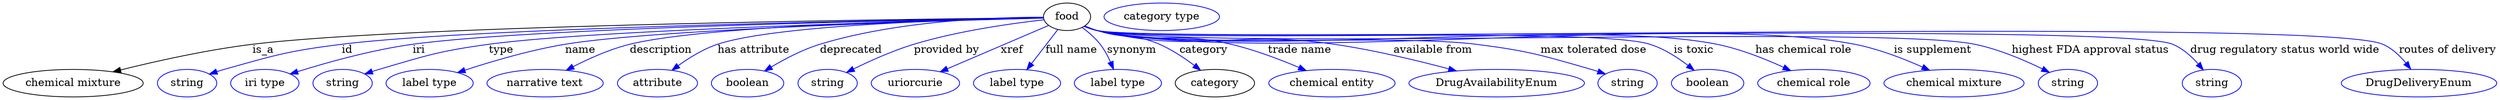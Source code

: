 digraph {
	graph [bb="0,0,3234,123"];
	node [label="\N"];
	food	[height=0.5,
		label=food,
		pos="1379,105",
		width=0.84854];
	"chemical mixture"	[height=0.5,
		pos="90.992,18",
		width=2.5276];
	food -> "chemical mixture"	[label=is_a,
		lp="336.99,61.5",
		pos="e,142.6,32.905 1348.4,103.73 1197.2,102.26 529.17,94.426 322.99,69 264.51,61.788 198.97,47.031 152.51,35.409"];
	id	[color=blue,
		height=0.5,
		label=string,
		pos="237.99,18",
		width=1.0652];
	food -> id	[color=blue,
		label=id,
		lp="445.99,61.5",
		pos="e,266.99,29.941 1348.5,103.58 1208,101.55 621.08,91.848 438.99,69 369.97,60.339 352.92,54.984 285.99,36 282.89,35.119 279.69,34.144 \
276.5,33.12",
		style=solid];
	iri	[color=blue,
		height=0.5,
		label="iri type",
		pos="338.99,18",
		width=1.2277];
	food -> iri	[color=blue,
		label=iri,
		lp="538.99,61.5",
		pos="e,371.82,30.059 1348.5,103.53 1216.4,101.38 693.72,91.598 530.99,69 478.69,61.737 420.18,45.243 381.65,33.177",
		style=solid];
	type	[color=blue,
		height=0.5,
		label=string,
		pos="439.99,18",
		width=1.0652];
	food -> type	[color=blue,
		label=type,
		lp="644.99,61.5",
		pos="e,468.65,29.975 1348.4,103.31 1225.9,100.46 771.51,88.719 628.99,69 564.81,60.12 549.12,54.385 486.99,36 484.09,35.141 481.11,34.201 \
478.12,33.218",
		style=solid];
	name	[color=blue,
		height=0.5,
		label="label type",
		pos="552.99,18",
		width=1.5707];
	food -> name	[color=blue,
		label=name,
		lp="747.99,61.5",
		pos="e,589.31,31.971 1348.3,103.26 1236.2,100.43 849.67,89.386 727.99,69 683.46,61.539 634.12,46.829 599.21,35.287",
		style=solid];
	description	[color=blue,
		height=0.5,
		label="narrative text",
		pos="702.99,18",
		width=2.0943];
	food -> description	[color=blue,
		label=description,
		lp="852.49,61.5",
		pos="e,730.18,34.905 1348.3,103.59 1245.6,101.97 914.94,94.835 811.99,69 786.6,62.628 759.86,50.453 739.21,39.712",
		style=solid];
	"has attribute"	[color=blue,
		height=0.5,
		label=attribute,
		pos="847.99,18",
		width=1.4443];
	food -> "has attribute"	[color=blue,
		label="has attribute",
		lp="972.99,61.5",
		pos="e,866.8,34.866 1348.3,103.57 1259.6,102.03 1004.6,95.366 925.99,69 907.68,62.859 889.39,51.478 875.12,41.124",
		style=solid];
	deprecated	[color=blue,
		height=0.5,
		label=boolean,
		pos="964.99,18",
		width=1.2999];
	food -> deprecated	[color=blue,
		label=deprecated,
		lp="1098.5,61.5",
		pos="e,987.22,34.13 1348.1,104.51 1290,104.64 1160.8,100.91 1058,69 1036.1,62.198 1013.4,50.093 995.86,39.497",
		style=solid];
	"provided by"	[color=blue,
		height=0.5,
		label=string,
		pos="1068,18",
		width=1.0652];
	food -> "provided by"	[color=blue,
		label="provided by",
		lp="1222.5,61.5",
		pos="e,1092.7,32.139 1349.1,101.06 1309.7,96.668 1238.5,86.913 1180,69 1152.9,60.695 1123.6,47.485 1101.8,36.729",
		style=solid];
	xref	[color=blue,
		height=0.5,
		label=uriorcurie,
		pos="1182,18",
		width=1.5887];
	food -> xref	[color=blue,
		label=xref,
		lp="1307.5,61.5",
		pos="e,1214.2,32.893 1354.8,93.577 1322.1,79.459 1263.2,54.051 1223.4,36.859",
		style=solid];
	"full name"	[color=blue,
		height=0.5,
		label="label type",
		pos="1314,18",
		width=1.5707];
	food -> "full name"	[color=blue,
		label="full name",
		lp="1384.5,61.5",
		pos="e,1326.7,35.654 1367.1,88.41 1357.5,75.91 1343.9,58.134 1332.9,43.7",
		style=solid];
	synonym	[color=blue,
		height=0.5,
		label="label type",
		pos="1445,18",
		width=1.5707];
	food -> synonym	[color=blue,
		label=synonym,
		lp="1463,61.5",
		pos="e,1439.3,36.279 1398.7,90.999 1406.7,85.008 1415.5,77.369 1422,69 1427.4,62.02 1431.9,53.563 1435.4,45.606",
		style=solid];
	category	[height=0.5,
		pos="1571,18",
		width=1.4263];
	food -> category	[color=blue,
		label=category,
		lp="1556.5,61.5",
		pos="e,1552.4,34.993 1402.2,93.007 1407.3,90.827 1412.8,88.693 1418,87 1453.1,75.579 1465.2,83.796 1499,69 1515.1,61.938 1531.4,51.051 \
1544.3,41.236",
		style=solid];
	"trade name"	[color=blue,
		height=0.5,
		label="chemical entity",
		pos="1722,18",
		width=2.2748];
	food -> "trade name"	[color=blue,
		label="trade name",
		lp="1681,61.5",
		pos="e,1688.8,34.56 1401.7,92.722 1406.9,90.505 1412.6,88.427 1418,87 1493.2,67.233 1516.4,87.112 1592,69 1622.1,61.782 1654.7,49.264 \
1679.6,38.559",
		style=solid];
	"available from"	[color=blue,
		height=0.5,
		label=DrugAvailabilityEnum,
		pos="1936,18",
		width=3.1594];
	food -> "available from"	[color=blue,
		label="available from",
		lp="1853.5,61.5",
		pos="e,1883.8,34.114 1401.6,92.542 1406.9,90.334 1412.5,88.306 1418,87 1551.4,55.109 1590.3,88.957 1726,69 1776.5,61.577 1832.6,47.916 \
1874.1,36.747",
		style=solid];
	"max tolerated dose"	[color=blue,
		height=0.5,
		label=string,
		pos="2106,18",
		width=1.0652];
	food -> "max tolerated dose"	[color=blue,
		label="max tolerated dose",
		lp="2062,61.5",
		pos="e,2077.4,30.03 1401.2,92.628 1406.6,90.357 1412.4,88.279 1418,87 1524.5,62.762 1800.7,82.786 1909,69 1976.7,60.381 1993.4,54.983 \
2059,36 2061.9,35.158 2064.9,34.231 2067.9,33.256",
		style=solid];
	"is toxic"	[color=blue,
		height=0.5,
		label=boolean,
		pos="2209,18",
		width=1.2999];
	food -> "is toxic"	[color=blue,
		label="is toxic",
		lp="2192,61.5",
		pos="e,2191.7,34.94 1401.2,92.581 1406.5,90.312 1412.4,88.246 1418,87 1495.8,69.758 2059.1,93.285 2135,69 2152.8,63.287 2170.3,51.818 \
2183.8,41.304",
		style=solid];
	"has chemical role"	[color=blue,
		height=0.5,
		label="chemical role",
		pos="2347,18",
		width=2.022];
	food -> "has chemical role"	[color=blue,
		label="has chemical role",
		lp="2334.5,61.5",
		pos="e,2317.1,34.493 1401.2,92.57 1406.5,90.301 1412.4,88.239 1418,87 1592.5,48.571 2046.9,104.76 2222,69 2251.9,62.89 2283.9,49.992 \
2308,38.827",
		style=solid];
	"is supplement"	[color=blue,
		height=0.5,
		label="chemical mixture",
		pos="2529,18",
		width=2.5276];
	food -> "is supplement"	[color=blue,
		label="is supplement",
		lp="2502.5,61.5",
		pos="e,2497.3,35.016 1401.2,92.553 1406.5,90.285 1412.4,88.227 1418,87 1631.5,40.454 2186.7,111.41 2401,69 2431.2,63.031 2463.4,50.398 \
2488,39.324",
		style=solid];
	"highest FDA approval status"	[color=blue,
		height=0.5,
		label=string,
		pos="2676,18",
		width=1.0652];
	food -> "highest FDA approval status"	[color=blue,
		label="highest FDA approval status",
		lp="2707.5,61.5",
		pos="e,2652.3,32.176 1401.2,92.543 1406.5,90.275 1412.4,88.22 1418,87 1541.7,60.19 2433.1,94.987 2557,69 2587.4,62.611 2619.9,48.441 \
2643.2,36.811",
		style=solid];
	"drug regulatory status world wide"	[color=blue,
		height=0.5,
		label=string,
		pos="2864,18",
		width=1.0652];
	food -> "drug regulatory status world wide"	[color=blue,
		label="drug regulatory status world wide",
		lp="2960,61.5",
		pos="e,2853,35.392 1401.2,92.531 1406.5,90.264 1412.4,88.212 1418,87 1493.8,70.681 2742.5,99.143 2814,69 2826.7,63.633 2837.9,53.327 \
2846.5,43.459",
		style=solid];
	"routes of delivery"	[color=blue,
		height=0.5,
		label=DrugDeliveryEnum,
		pos="3133,18",
		width=2.7984];
	food -> "routes of delivery"	[color=blue,
		label="routes of delivery",
		lp="3170.5,61.5",
		pos="e,3122.5,36.357 1401.2,92.522 1406.5,90.256 1412.4,88.206 1418,87 1508.7,67.586 3002.3,106.72 3087,69 3098.7,63.805 3108.7,54.059 \
3116.4,44.542",
		style=solid];
	"named thing_category"	[color=blue,
		height=0.5,
		label="category type",
		pos="1502,105",
		width=2.0762];
}
